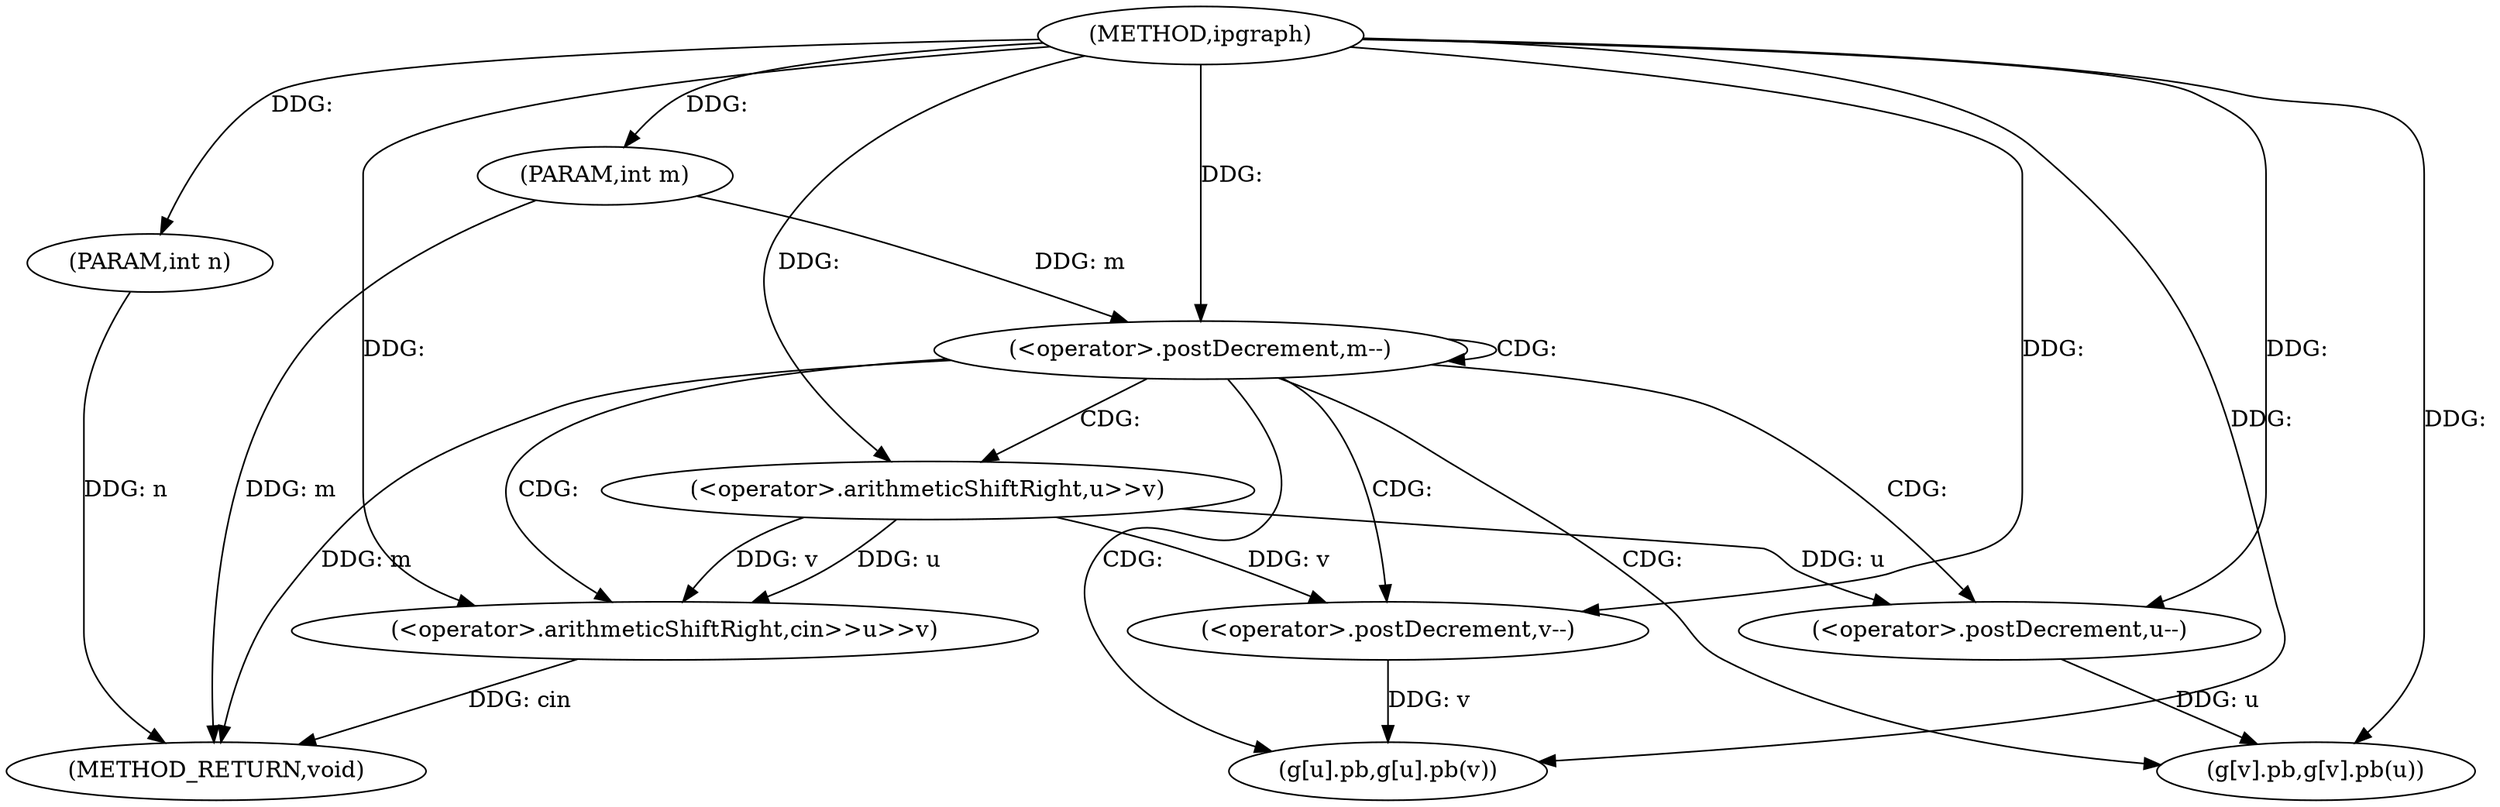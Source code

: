 digraph "ipgraph" {  
"1000324" [label = "(METHOD,ipgraph)" ]
"1000349" [label = "(METHOD_RETURN,void)" ]
"1000325" [label = "(PARAM,int n)" ]
"1000326" [label = "(PARAM,int m)" ]
"1000332" [label = "(<operator>.postDecrement,m--)" ]
"1000335" [label = "(<operator>.arithmeticShiftRight,cin>>u>>v)" ]
"1000345" [label = "(g[u].pb,g[u].pb(v))" ]
"1000347" [label = "(g[v].pb,g[v].pb(u))" ]
"1000341" [label = "(<operator>.postDecrement,u--)" ]
"1000343" [label = "(<operator>.postDecrement,v--)" ]
"1000337" [label = "(<operator>.arithmeticShiftRight,u>>v)" ]
  "1000325" -> "1000349"  [ label = "DDG: n"] 
  "1000326" -> "1000349"  [ label = "DDG: m"] 
  "1000332" -> "1000349"  [ label = "DDG: m"] 
  "1000335" -> "1000349"  [ label = "DDG: cin"] 
  "1000324" -> "1000325"  [ label = "DDG: "] 
  "1000324" -> "1000326"  [ label = "DDG: "] 
  "1000326" -> "1000332"  [ label = "DDG: m"] 
  "1000324" -> "1000332"  [ label = "DDG: "] 
  "1000324" -> "1000335"  [ label = "DDG: "] 
  "1000337" -> "1000335"  [ label = "DDG: v"] 
  "1000337" -> "1000335"  [ label = "DDG: u"] 
  "1000343" -> "1000345"  [ label = "DDG: v"] 
  "1000324" -> "1000345"  [ label = "DDG: "] 
  "1000341" -> "1000347"  [ label = "DDG: u"] 
  "1000324" -> "1000347"  [ label = "DDG: "] 
  "1000324" -> "1000337"  [ label = "DDG: "] 
  "1000337" -> "1000341"  [ label = "DDG: u"] 
  "1000324" -> "1000341"  [ label = "DDG: "] 
  "1000337" -> "1000343"  [ label = "DDG: v"] 
  "1000324" -> "1000343"  [ label = "DDG: "] 
  "1000332" -> "1000341"  [ label = "CDG: "] 
  "1000332" -> "1000335"  [ label = "CDG: "] 
  "1000332" -> "1000337"  [ label = "CDG: "] 
  "1000332" -> "1000332"  [ label = "CDG: "] 
  "1000332" -> "1000345"  [ label = "CDG: "] 
  "1000332" -> "1000347"  [ label = "CDG: "] 
  "1000332" -> "1000343"  [ label = "CDG: "] 
}
